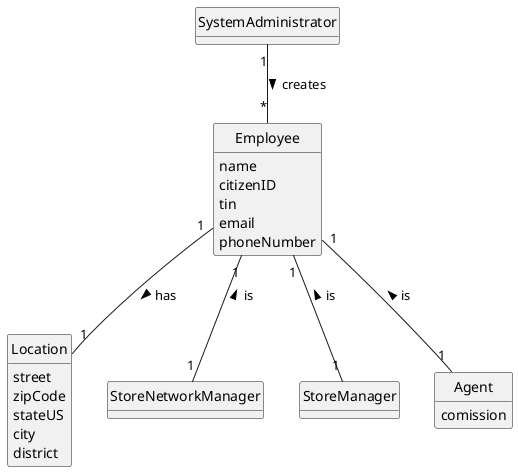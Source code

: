 @startuml
skinparam monochrome true
skinparam packageStyle rectangle
skinparam shadowing false

skinparam classAttributeIconSize 0

hide circle
hide methods

class SystemAdministrator

class Employee{
    name
    citizenID
    tin
    email
    phoneNumber
}

class Location{
    street
    zipCode
    stateUS
    city
    district
}

class StoreNetworkManager

class StoreManager

class Agent{
    comission
}

SystemAdministrator "1" -- "*" Employee : creates >
Employee "1" -- "1" Location: has >
Employee "1" -- "1" StoreNetworkManager: is <
Employee "1" -- "1" StoreManager: is <
Employee "1" -- "1" Agent: is <
@enduml
